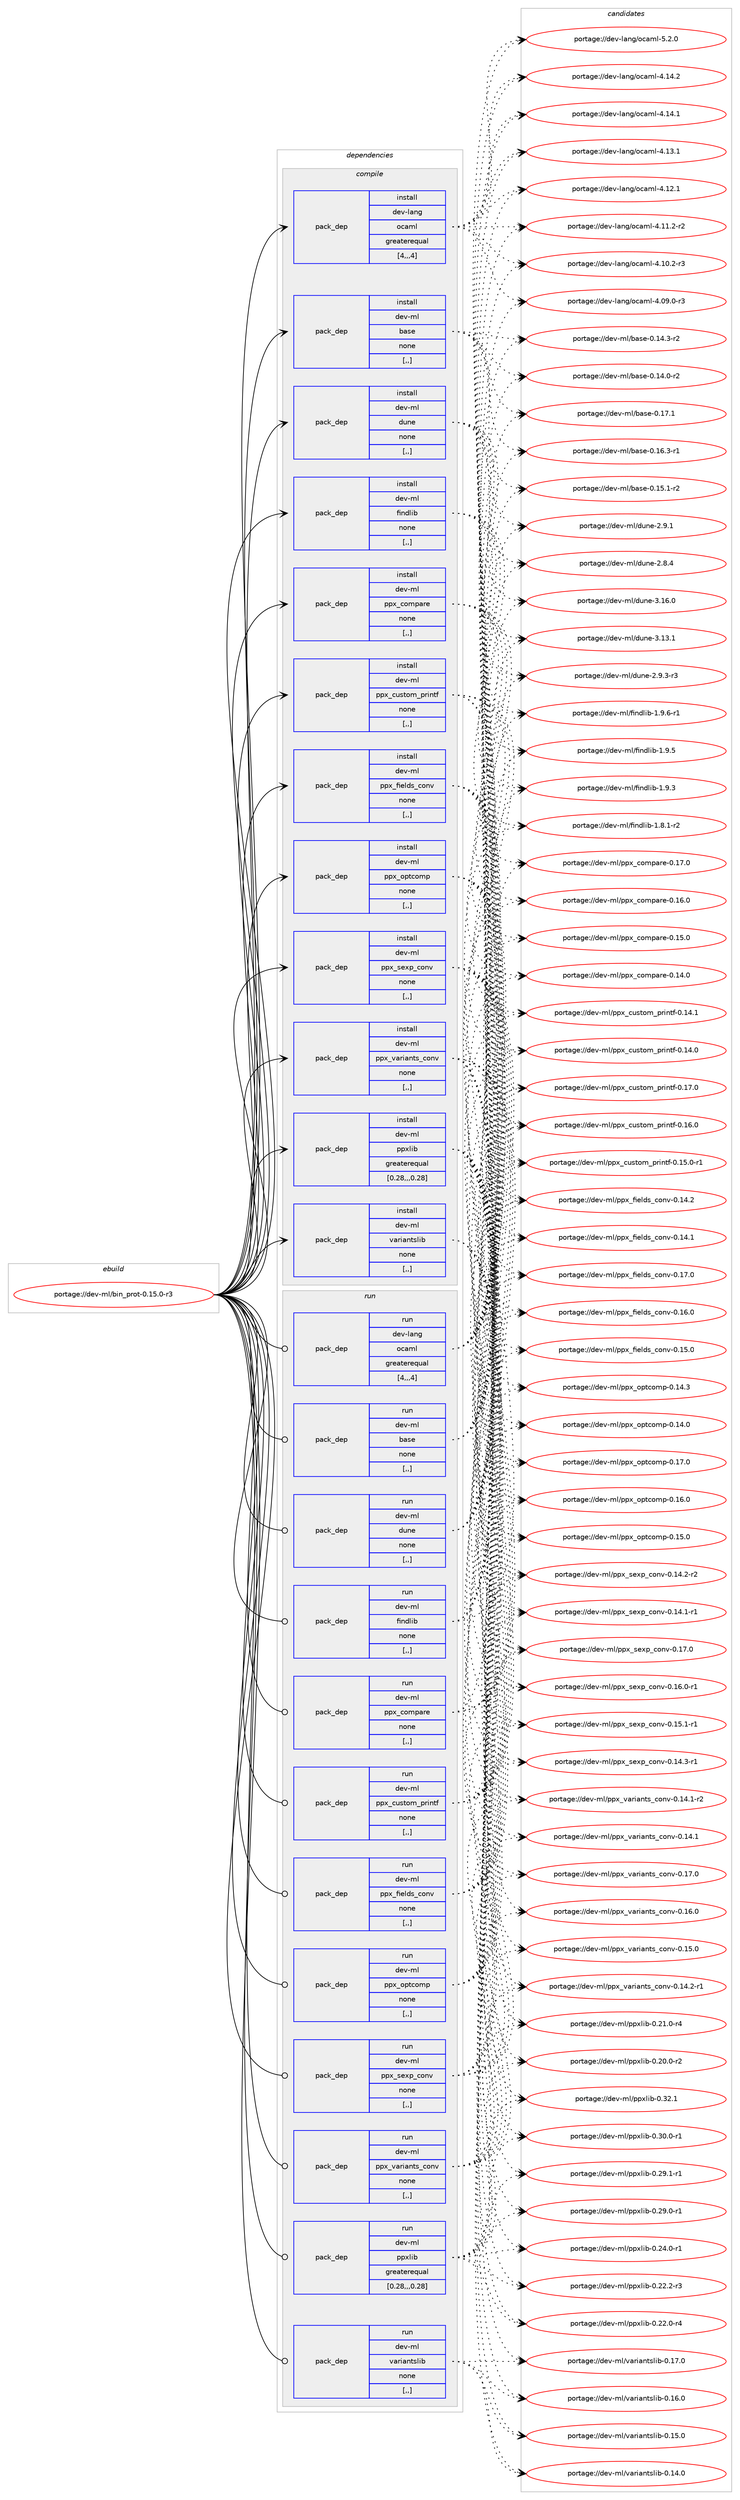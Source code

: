 digraph prolog {

# *************
# Graph options
# *************

newrank=true;
concentrate=true;
compound=true;
graph [rankdir=LR,fontname=Helvetica,fontsize=10,ranksep=1.5];#, ranksep=2.5, nodesep=0.2];
edge  [arrowhead=vee];
node  [fontname=Helvetica,fontsize=10];

# **********
# The ebuild
# **********

subgraph cluster_leftcol {
color=gray;
label=<<i>ebuild</i>>;
id [label="portage://dev-ml/bin_prot-0.15.0-r3", color=red, width=4, href="../dev-ml/bin_prot-0.15.0-r3.svg"];
}

# ****************
# The dependencies
# ****************

subgraph cluster_midcol {
color=gray;
label=<<i>dependencies</i>>;
subgraph cluster_compile {
fillcolor="#eeeeee";
style=filled;
label=<<i>compile</i>>;
subgraph pack447846 {
dependency612089 [label=<<TABLE BORDER="0" CELLBORDER="1" CELLSPACING="0" CELLPADDING="4" WIDTH="220"><TR><TD ROWSPAN="6" CELLPADDING="30">pack_dep</TD></TR><TR><TD WIDTH="110">install</TD></TR><TR><TD>dev-lang</TD></TR><TR><TD>ocaml</TD></TR><TR><TD>greaterequal</TD></TR><TR><TD>[4,,,4]</TD></TR></TABLE>>, shape=none, color=blue];
}
id:e -> dependency612089:w [weight=20,style="solid",arrowhead="vee"];
subgraph pack447847 {
dependency612090 [label=<<TABLE BORDER="0" CELLBORDER="1" CELLSPACING="0" CELLPADDING="4" WIDTH="220"><TR><TD ROWSPAN="6" CELLPADDING="30">pack_dep</TD></TR><TR><TD WIDTH="110">install</TD></TR><TR><TD>dev-ml</TD></TR><TR><TD>base</TD></TR><TR><TD>none</TD></TR><TR><TD>[,,]</TD></TR></TABLE>>, shape=none, color=blue];
}
id:e -> dependency612090:w [weight=20,style="solid",arrowhead="vee"];
subgraph pack447848 {
dependency612091 [label=<<TABLE BORDER="0" CELLBORDER="1" CELLSPACING="0" CELLPADDING="4" WIDTH="220"><TR><TD ROWSPAN="6" CELLPADDING="30">pack_dep</TD></TR><TR><TD WIDTH="110">install</TD></TR><TR><TD>dev-ml</TD></TR><TR><TD>dune</TD></TR><TR><TD>none</TD></TR><TR><TD>[,,]</TD></TR></TABLE>>, shape=none, color=blue];
}
id:e -> dependency612091:w [weight=20,style="solid",arrowhead="vee"];
subgraph pack447849 {
dependency612092 [label=<<TABLE BORDER="0" CELLBORDER="1" CELLSPACING="0" CELLPADDING="4" WIDTH="220"><TR><TD ROWSPAN="6" CELLPADDING="30">pack_dep</TD></TR><TR><TD WIDTH="110">install</TD></TR><TR><TD>dev-ml</TD></TR><TR><TD>findlib</TD></TR><TR><TD>none</TD></TR><TR><TD>[,,]</TD></TR></TABLE>>, shape=none, color=blue];
}
id:e -> dependency612092:w [weight=20,style="solid",arrowhead="vee"];
subgraph pack447850 {
dependency612093 [label=<<TABLE BORDER="0" CELLBORDER="1" CELLSPACING="0" CELLPADDING="4" WIDTH="220"><TR><TD ROWSPAN="6" CELLPADDING="30">pack_dep</TD></TR><TR><TD WIDTH="110">install</TD></TR><TR><TD>dev-ml</TD></TR><TR><TD>ppx_compare</TD></TR><TR><TD>none</TD></TR><TR><TD>[,,]</TD></TR></TABLE>>, shape=none, color=blue];
}
id:e -> dependency612093:w [weight=20,style="solid",arrowhead="vee"];
subgraph pack447851 {
dependency612094 [label=<<TABLE BORDER="0" CELLBORDER="1" CELLSPACING="0" CELLPADDING="4" WIDTH="220"><TR><TD ROWSPAN="6" CELLPADDING="30">pack_dep</TD></TR><TR><TD WIDTH="110">install</TD></TR><TR><TD>dev-ml</TD></TR><TR><TD>ppx_custom_printf</TD></TR><TR><TD>none</TD></TR><TR><TD>[,,]</TD></TR></TABLE>>, shape=none, color=blue];
}
id:e -> dependency612094:w [weight=20,style="solid",arrowhead="vee"];
subgraph pack447852 {
dependency612095 [label=<<TABLE BORDER="0" CELLBORDER="1" CELLSPACING="0" CELLPADDING="4" WIDTH="220"><TR><TD ROWSPAN="6" CELLPADDING="30">pack_dep</TD></TR><TR><TD WIDTH="110">install</TD></TR><TR><TD>dev-ml</TD></TR><TR><TD>ppx_fields_conv</TD></TR><TR><TD>none</TD></TR><TR><TD>[,,]</TD></TR></TABLE>>, shape=none, color=blue];
}
id:e -> dependency612095:w [weight=20,style="solid",arrowhead="vee"];
subgraph pack447853 {
dependency612096 [label=<<TABLE BORDER="0" CELLBORDER="1" CELLSPACING="0" CELLPADDING="4" WIDTH="220"><TR><TD ROWSPAN="6" CELLPADDING="30">pack_dep</TD></TR><TR><TD WIDTH="110">install</TD></TR><TR><TD>dev-ml</TD></TR><TR><TD>ppx_optcomp</TD></TR><TR><TD>none</TD></TR><TR><TD>[,,]</TD></TR></TABLE>>, shape=none, color=blue];
}
id:e -> dependency612096:w [weight=20,style="solid",arrowhead="vee"];
subgraph pack447854 {
dependency612097 [label=<<TABLE BORDER="0" CELLBORDER="1" CELLSPACING="0" CELLPADDING="4" WIDTH="220"><TR><TD ROWSPAN="6" CELLPADDING="30">pack_dep</TD></TR><TR><TD WIDTH="110">install</TD></TR><TR><TD>dev-ml</TD></TR><TR><TD>ppx_sexp_conv</TD></TR><TR><TD>none</TD></TR><TR><TD>[,,]</TD></TR></TABLE>>, shape=none, color=blue];
}
id:e -> dependency612097:w [weight=20,style="solid",arrowhead="vee"];
subgraph pack447855 {
dependency612098 [label=<<TABLE BORDER="0" CELLBORDER="1" CELLSPACING="0" CELLPADDING="4" WIDTH="220"><TR><TD ROWSPAN="6" CELLPADDING="30">pack_dep</TD></TR><TR><TD WIDTH="110">install</TD></TR><TR><TD>dev-ml</TD></TR><TR><TD>ppx_variants_conv</TD></TR><TR><TD>none</TD></TR><TR><TD>[,,]</TD></TR></TABLE>>, shape=none, color=blue];
}
id:e -> dependency612098:w [weight=20,style="solid",arrowhead="vee"];
subgraph pack447856 {
dependency612099 [label=<<TABLE BORDER="0" CELLBORDER="1" CELLSPACING="0" CELLPADDING="4" WIDTH="220"><TR><TD ROWSPAN="6" CELLPADDING="30">pack_dep</TD></TR><TR><TD WIDTH="110">install</TD></TR><TR><TD>dev-ml</TD></TR><TR><TD>ppxlib</TD></TR><TR><TD>greaterequal</TD></TR><TR><TD>[0.28,,,0.28]</TD></TR></TABLE>>, shape=none, color=blue];
}
id:e -> dependency612099:w [weight=20,style="solid",arrowhead="vee"];
subgraph pack447857 {
dependency612100 [label=<<TABLE BORDER="0" CELLBORDER="1" CELLSPACING="0" CELLPADDING="4" WIDTH="220"><TR><TD ROWSPAN="6" CELLPADDING="30">pack_dep</TD></TR><TR><TD WIDTH="110">install</TD></TR><TR><TD>dev-ml</TD></TR><TR><TD>variantslib</TD></TR><TR><TD>none</TD></TR><TR><TD>[,,]</TD></TR></TABLE>>, shape=none, color=blue];
}
id:e -> dependency612100:w [weight=20,style="solid",arrowhead="vee"];
}
subgraph cluster_compileandrun {
fillcolor="#eeeeee";
style=filled;
label=<<i>compile and run</i>>;
}
subgraph cluster_run {
fillcolor="#eeeeee";
style=filled;
label=<<i>run</i>>;
subgraph pack447858 {
dependency612101 [label=<<TABLE BORDER="0" CELLBORDER="1" CELLSPACING="0" CELLPADDING="4" WIDTH="220"><TR><TD ROWSPAN="6" CELLPADDING="30">pack_dep</TD></TR><TR><TD WIDTH="110">run</TD></TR><TR><TD>dev-lang</TD></TR><TR><TD>ocaml</TD></TR><TR><TD>greaterequal</TD></TR><TR><TD>[4,,,4]</TD></TR></TABLE>>, shape=none, color=blue];
}
id:e -> dependency612101:w [weight=20,style="solid",arrowhead="odot"];
subgraph pack447859 {
dependency612102 [label=<<TABLE BORDER="0" CELLBORDER="1" CELLSPACING="0" CELLPADDING="4" WIDTH="220"><TR><TD ROWSPAN="6" CELLPADDING="30">pack_dep</TD></TR><TR><TD WIDTH="110">run</TD></TR><TR><TD>dev-ml</TD></TR><TR><TD>base</TD></TR><TR><TD>none</TD></TR><TR><TD>[,,]</TD></TR></TABLE>>, shape=none, color=blue];
}
id:e -> dependency612102:w [weight=20,style="solid",arrowhead="odot"];
subgraph pack447860 {
dependency612103 [label=<<TABLE BORDER="0" CELLBORDER="1" CELLSPACING="0" CELLPADDING="4" WIDTH="220"><TR><TD ROWSPAN="6" CELLPADDING="30">pack_dep</TD></TR><TR><TD WIDTH="110">run</TD></TR><TR><TD>dev-ml</TD></TR><TR><TD>dune</TD></TR><TR><TD>none</TD></TR><TR><TD>[,,]</TD></TR></TABLE>>, shape=none, color=blue];
}
id:e -> dependency612103:w [weight=20,style="solid",arrowhead="odot"];
subgraph pack447861 {
dependency612104 [label=<<TABLE BORDER="0" CELLBORDER="1" CELLSPACING="0" CELLPADDING="4" WIDTH="220"><TR><TD ROWSPAN="6" CELLPADDING="30">pack_dep</TD></TR><TR><TD WIDTH="110">run</TD></TR><TR><TD>dev-ml</TD></TR><TR><TD>findlib</TD></TR><TR><TD>none</TD></TR><TR><TD>[,,]</TD></TR></TABLE>>, shape=none, color=blue];
}
id:e -> dependency612104:w [weight=20,style="solid",arrowhead="odot"];
subgraph pack447862 {
dependency612105 [label=<<TABLE BORDER="0" CELLBORDER="1" CELLSPACING="0" CELLPADDING="4" WIDTH="220"><TR><TD ROWSPAN="6" CELLPADDING="30">pack_dep</TD></TR><TR><TD WIDTH="110">run</TD></TR><TR><TD>dev-ml</TD></TR><TR><TD>ppx_compare</TD></TR><TR><TD>none</TD></TR><TR><TD>[,,]</TD></TR></TABLE>>, shape=none, color=blue];
}
id:e -> dependency612105:w [weight=20,style="solid",arrowhead="odot"];
subgraph pack447863 {
dependency612106 [label=<<TABLE BORDER="0" CELLBORDER="1" CELLSPACING="0" CELLPADDING="4" WIDTH="220"><TR><TD ROWSPAN="6" CELLPADDING="30">pack_dep</TD></TR><TR><TD WIDTH="110">run</TD></TR><TR><TD>dev-ml</TD></TR><TR><TD>ppx_custom_printf</TD></TR><TR><TD>none</TD></TR><TR><TD>[,,]</TD></TR></TABLE>>, shape=none, color=blue];
}
id:e -> dependency612106:w [weight=20,style="solid",arrowhead="odot"];
subgraph pack447864 {
dependency612107 [label=<<TABLE BORDER="0" CELLBORDER="1" CELLSPACING="0" CELLPADDING="4" WIDTH="220"><TR><TD ROWSPAN="6" CELLPADDING="30">pack_dep</TD></TR><TR><TD WIDTH="110">run</TD></TR><TR><TD>dev-ml</TD></TR><TR><TD>ppx_fields_conv</TD></TR><TR><TD>none</TD></TR><TR><TD>[,,]</TD></TR></TABLE>>, shape=none, color=blue];
}
id:e -> dependency612107:w [weight=20,style="solid",arrowhead="odot"];
subgraph pack447865 {
dependency612108 [label=<<TABLE BORDER="0" CELLBORDER="1" CELLSPACING="0" CELLPADDING="4" WIDTH="220"><TR><TD ROWSPAN="6" CELLPADDING="30">pack_dep</TD></TR><TR><TD WIDTH="110">run</TD></TR><TR><TD>dev-ml</TD></TR><TR><TD>ppx_optcomp</TD></TR><TR><TD>none</TD></TR><TR><TD>[,,]</TD></TR></TABLE>>, shape=none, color=blue];
}
id:e -> dependency612108:w [weight=20,style="solid",arrowhead="odot"];
subgraph pack447866 {
dependency612109 [label=<<TABLE BORDER="0" CELLBORDER="1" CELLSPACING="0" CELLPADDING="4" WIDTH="220"><TR><TD ROWSPAN="6" CELLPADDING="30">pack_dep</TD></TR><TR><TD WIDTH="110">run</TD></TR><TR><TD>dev-ml</TD></TR><TR><TD>ppx_sexp_conv</TD></TR><TR><TD>none</TD></TR><TR><TD>[,,]</TD></TR></TABLE>>, shape=none, color=blue];
}
id:e -> dependency612109:w [weight=20,style="solid",arrowhead="odot"];
subgraph pack447867 {
dependency612110 [label=<<TABLE BORDER="0" CELLBORDER="1" CELLSPACING="0" CELLPADDING="4" WIDTH="220"><TR><TD ROWSPAN="6" CELLPADDING="30">pack_dep</TD></TR><TR><TD WIDTH="110">run</TD></TR><TR><TD>dev-ml</TD></TR><TR><TD>ppx_variants_conv</TD></TR><TR><TD>none</TD></TR><TR><TD>[,,]</TD></TR></TABLE>>, shape=none, color=blue];
}
id:e -> dependency612110:w [weight=20,style="solid",arrowhead="odot"];
subgraph pack447868 {
dependency612111 [label=<<TABLE BORDER="0" CELLBORDER="1" CELLSPACING="0" CELLPADDING="4" WIDTH="220"><TR><TD ROWSPAN="6" CELLPADDING="30">pack_dep</TD></TR><TR><TD WIDTH="110">run</TD></TR><TR><TD>dev-ml</TD></TR><TR><TD>ppxlib</TD></TR><TR><TD>greaterequal</TD></TR><TR><TD>[0.28,,,0.28]</TD></TR></TABLE>>, shape=none, color=blue];
}
id:e -> dependency612111:w [weight=20,style="solid",arrowhead="odot"];
subgraph pack447869 {
dependency612112 [label=<<TABLE BORDER="0" CELLBORDER="1" CELLSPACING="0" CELLPADDING="4" WIDTH="220"><TR><TD ROWSPAN="6" CELLPADDING="30">pack_dep</TD></TR><TR><TD WIDTH="110">run</TD></TR><TR><TD>dev-ml</TD></TR><TR><TD>variantslib</TD></TR><TR><TD>none</TD></TR><TR><TD>[,,]</TD></TR></TABLE>>, shape=none, color=blue];
}
id:e -> dependency612112:w [weight=20,style="solid",arrowhead="odot"];
}
}

# **************
# The candidates
# **************

subgraph cluster_choices {
rank=same;
color=gray;
label=<<i>candidates</i>>;

subgraph choice447846 {
color=black;
nodesep=1;
choice1001011184510897110103471119997109108455346504648 [label="portage://dev-lang/ocaml-5.2.0", color=red, width=4,href="../dev-lang/ocaml-5.2.0.svg"];
choice100101118451089711010347111999710910845524649524650 [label="portage://dev-lang/ocaml-4.14.2", color=red, width=4,href="../dev-lang/ocaml-4.14.2.svg"];
choice100101118451089711010347111999710910845524649524649 [label="portage://dev-lang/ocaml-4.14.1", color=red, width=4,href="../dev-lang/ocaml-4.14.1.svg"];
choice100101118451089711010347111999710910845524649514649 [label="portage://dev-lang/ocaml-4.13.1", color=red, width=4,href="../dev-lang/ocaml-4.13.1.svg"];
choice100101118451089711010347111999710910845524649504649 [label="portage://dev-lang/ocaml-4.12.1", color=red, width=4,href="../dev-lang/ocaml-4.12.1.svg"];
choice1001011184510897110103471119997109108455246494946504511450 [label="portage://dev-lang/ocaml-4.11.2-r2", color=red, width=4,href="../dev-lang/ocaml-4.11.2-r2.svg"];
choice1001011184510897110103471119997109108455246494846504511451 [label="portage://dev-lang/ocaml-4.10.2-r3", color=red, width=4,href="../dev-lang/ocaml-4.10.2-r3.svg"];
choice1001011184510897110103471119997109108455246485746484511451 [label="portage://dev-lang/ocaml-4.09.0-r3", color=red, width=4,href="../dev-lang/ocaml-4.09.0-r3.svg"];
dependency612089:e -> choice1001011184510897110103471119997109108455346504648:w [style=dotted,weight="100"];
dependency612089:e -> choice100101118451089711010347111999710910845524649524650:w [style=dotted,weight="100"];
dependency612089:e -> choice100101118451089711010347111999710910845524649524649:w [style=dotted,weight="100"];
dependency612089:e -> choice100101118451089711010347111999710910845524649514649:w [style=dotted,weight="100"];
dependency612089:e -> choice100101118451089711010347111999710910845524649504649:w [style=dotted,weight="100"];
dependency612089:e -> choice1001011184510897110103471119997109108455246494946504511450:w [style=dotted,weight="100"];
dependency612089:e -> choice1001011184510897110103471119997109108455246494846504511451:w [style=dotted,weight="100"];
dependency612089:e -> choice1001011184510897110103471119997109108455246485746484511451:w [style=dotted,weight="100"];
}
subgraph choice447847 {
color=black;
nodesep=1;
choice1001011184510910847989711510145484649554649 [label="portage://dev-ml/base-0.17.1", color=red, width=4,href="../dev-ml/base-0.17.1.svg"];
choice10010111845109108479897115101454846495446514511449 [label="portage://dev-ml/base-0.16.3-r1", color=red, width=4,href="../dev-ml/base-0.16.3-r1.svg"];
choice10010111845109108479897115101454846495346494511450 [label="portage://dev-ml/base-0.15.1-r2", color=red, width=4,href="../dev-ml/base-0.15.1-r2.svg"];
choice10010111845109108479897115101454846495246514511450 [label="portage://dev-ml/base-0.14.3-r2", color=red, width=4,href="../dev-ml/base-0.14.3-r2.svg"];
choice10010111845109108479897115101454846495246484511450 [label="portage://dev-ml/base-0.14.0-r2", color=red, width=4,href="../dev-ml/base-0.14.0-r2.svg"];
dependency612090:e -> choice1001011184510910847989711510145484649554649:w [style=dotted,weight="100"];
dependency612090:e -> choice10010111845109108479897115101454846495446514511449:w [style=dotted,weight="100"];
dependency612090:e -> choice10010111845109108479897115101454846495346494511450:w [style=dotted,weight="100"];
dependency612090:e -> choice10010111845109108479897115101454846495246514511450:w [style=dotted,weight="100"];
dependency612090:e -> choice10010111845109108479897115101454846495246484511450:w [style=dotted,weight="100"];
}
subgraph choice447848 {
color=black;
nodesep=1;
choice100101118451091084710011711010145514649544648 [label="portage://dev-ml/dune-3.16.0", color=red, width=4,href="../dev-ml/dune-3.16.0.svg"];
choice100101118451091084710011711010145514649514649 [label="portage://dev-ml/dune-3.13.1", color=red, width=4,href="../dev-ml/dune-3.13.1.svg"];
choice10010111845109108471001171101014550465746514511451 [label="portage://dev-ml/dune-2.9.3-r3", color=red, width=4,href="../dev-ml/dune-2.9.3-r3.svg"];
choice1001011184510910847100117110101455046574649 [label="portage://dev-ml/dune-2.9.1", color=red, width=4,href="../dev-ml/dune-2.9.1.svg"];
choice1001011184510910847100117110101455046564652 [label="portage://dev-ml/dune-2.8.4", color=red, width=4,href="../dev-ml/dune-2.8.4.svg"];
dependency612091:e -> choice100101118451091084710011711010145514649544648:w [style=dotted,weight="100"];
dependency612091:e -> choice100101118451091084710011711010145514649514649:w [style=dotted,weight="100"];
dependency612091:e -> choice10010111845109108471001171101014550465746514511451:w [style=dotted,weight="100"];
dependency612091:e -> choice1001011184510910847100117110101455046574649:w [style=dotted,weight="100"];
dependency612091:e -> choice1001011184510910847100117110101455046564652:w [style=dotted,weight="100"];
}
subgraph choice447849 {
color=black;
nodesep=1;
choice1001011184510910847102105110100108105984549465746544511449 [label="portage://dev-ml/findlib-1.9.6-r1", color=red, width=4,href="../dev-ml/findlib-1.9.6-r1.svg"];
choice100101118451091084710210511010010810598454946574653 [label="portage://dev-ml/findlib-1.9.5", color=red, width=4,href="../dev-ml/findlib-1.9.5.svg"];
choice100101118451091084710210511010010810598454946574651 [label="portage://dev-ml/findlib-1.9.3", color=red, width=4,href="../dev-ml/findlib-1.9.3.svg"];
choice1001011184510910847102105110100108105984549465646494511450 [label="portage://dev-ml/findlib-1.8.1-r2", color=red, width=4,href="../dev-ml/findlib-1.8.1-r2.svg"];
dependency612092:e -> choice1001011184510910847102105110100108105984549465746544511449:w [style=dotted,weight="100"];
dependency612092:e -> choice100101118451091084710210511010010810598454946574653:w [style=dotted,weight="100"];
dependency612092:e -> choice100101118451091084710210511010010810598454946574651:w [style=dotted,weight="100"];
dependency612092:e -> choice1001011184510910847102105110100108105984549465646494511450:w [style=dotted,weight="100"];
}
subgraph choice447850 {
color=black;
nodesep=1;
choice100101118451091084711211212095991111091129711410145484649554648 [label="portage://dev-ml/ppx_compare-0.17.0", color=red, width=4,href="../dev-ml/ppx_compare-0.17.0.svg"];
choice100101118451091084711211212095991111091129711410145484649544648 [label="portage://dev-ml/ppx_compare-0.16.0", color=red, width=4,href="../dev-ml/ppx_compare-0.16.0.svg"];
choice100101118451091084711211212095991111091129711410145484649534648 [label="portage://dev-ml/ppx_compare-0.15.0", color=red, width=4,href="../dev-ml/ppx_compare-0.15.0.svg"];
choice100101118451091084711211212095991111091129711410145484649524648 [label="portage://dev-ml/ppx_compare-0.14.0", color=red, width=4,href="../dev-ml/ppx_compare-0.14.0.svg"];
dependency612093:e -> choice100101118451091084711211212095991111091129711410145484649554648:w [style=dotted,weight="100"];
dependency612093:e -> choice100101118451091084711211212095991111091129711410145484649544648:w [style=dotted,weight="100"];
dependency612093:e -> choice100101118451091084711211212095991111091129711410145484649534648:w [style=dotted,weight="100"];
dependency612093:e -> choice100101118451091084711211212095991111091129711410145484649524648:w [style=dotted,weight="100"];
}
subgraph choice447851 {
color=black;
nodesep=1;
choice100101118451091084711211212095991171151161111099511211410511011610245484649554648 [label="portage://dev-ml/ppx_custom_printf-0.17.0", color=red, width=4,href="../dev-ml/ppx_custom_printf-0.17.0.svg"];
choice100101118451091084711211212095991171151161111099511211410511011610245484649544648 [label="portage://dev-ml/ppx_custom_printf-0.16.0", color=red, width=4,href="../dev-ml/ppx_custom_printf-0.16.0.svg"];
choice1001011184510910847112112120959911711511611110995112114105110116102454846495346484511449 [label="portage://dev-ml/ppx_custom_printf-0.15.0-r1", color=red, width=4,href="../dev-ml/ppx_custom_printf-0.15.0-r1.svg"];
choice100101118451091084711211212095991171151161111099511211410511011610245484649524649 [label="portage://dev-ml/ppx_custom_printf-0.14.1", color=red, width=4,href="../dev-ml/ppx_custom_printf-0.14.1.svg"];
choice100101118451091084711211212095991171151161111099511211410511011610245484649524648 [label="portage://dev-ml/ppx_custom_printf-0.14.0", color=red, width=4,href="../dev-ml/ppx_custom_printf-0.14.0.svg"];
dependency612094:e -> choice100101118451091084711211212095991171151161111099511211410511011610245484649554648:w [style=dotted,weight="100"];
dependency612094:e -> choice100101118451091084711211212095991171151161111099511211410511011610245484649544648:w [style=dotted,weight="100"];
dependency612094:e -> choice1001011184510910847112112120959911711511611110995112114105110116102454846495346484511449:w [style=dotted,weight="100"];
dependency612094:e -> choice100101118451091084711211212095991171151161111099511211410511011610245484649524649:w [style=dotted,weight="100"];
dependency612094:e -> choice100101118451091084711211212095991171151161111099511211410511011610245484649524648:w [style=dotted,weight="100"];
}
subgraph choice447852 {
color=black;
nodesep=1;
choice100101118451091084711211212095102105101108100115959911111011845484649554648 [label="portage://dev-ml/ppx_fields_conv-0.17.0", color=red, width=4,href="../dev-ml/ppx_fields_conv-0.17.0.svg"];
choice100101118451091084711211212095102105101108100115959911111011845484649544648 [label="portage://dev-ml/ppx_fields_conv-0.16.0", color=red, width=4,href="../dev-ml/ppx_fields_conv-0.16.0.svg"];
choice100101118451091084711211212095102105101108100115959911111011845484649534648 [label="portage://dev-ml/ppx_fields_conv-0.15.0", color=red, width=4,href="../dev-ml/ppx_fields_conv-0.15.0.svg"];
choice100101118451091084711211212095102105101108100115959911111011845484649524650 [label="portage://dev-ml/ppx_fields_conv-0.14.2", color=red, width=4,href="../dev-ml/ppx_fields_conv-0.14.2.svg"];
choice100101118451091084711211212095102105101108100115959911111011845484649524649 [label="portage://dev-ml/ppx_fields_conv-0.14.1", color=red, width=4,href="../dev-ml/ppx_fields_conv-0.14.1.svg"];
dependency612095:e -> choice100101118451091084711211212095102105101108100115959911111011845484649554648:w [style=dotted,weight="100"];
dependency612095:e -> choice100101118451091084711211212095102105101108100115959911111011845484649544648:w [style=dotted,weight="100"];
dependency612095:e -> choice100101118451091084711211212095102105101108100115959911111011845484649534648:w [style=dotted,weight="100"];
dependency612095:e -> choice100101118451091084711211212095102105101108100115959911111011845484649524650:w [style=dotted,weight="100"];
dependency612095:e -> choice100101118451091084711211212095102105101108100115959911111011845484649524649:w [style=dotted,weight="100"];
}
subgraph choice447853 {
color=black;
nodesep=1;
choice1001011184510910847112112120951111121169911110911245484649554648 [label="portage://dev-ml/ppx_optcomp-0.17.0", color=red, width=4,href="../dev-ml/ppx_optcomp-0.17.0.svg"];
choice1001011184510910847112112120951111121169911110911245484649544648 [label="portage://dev-ml/ppx_optcomp-0.16.0", color=red, width=4,href="../dev-ml/ppx_optcomp-0.16.0.svg"];
choice1001011184510910847112112120951111121169911110911245484649534648 [label="portage://dev-ml/ppx_optcomp-0.15.0", color=red, width=4,href="../dev-ml/ppx_optcomp-0.15.0.svg"];
choice1001011184510910847112112120951111121169911110911245484649524651 [label="portage://dev-ml/ppx_optcomp-0.14.3", color=red, width=4,href="../dev-ml/ppx_optcomp-0.14.3.svg"];
choice1001011184510910847112112120951111121169911110911245484649524648 [label="portage://dev-ml/ppx_optcomp-0.14.0", color=red, width=4,href="../dev-ml/ppx_optcomp-0.14.0.svg"];
dependency612096:e -> choice1001011184510910847112112120951111121169911110911245484649554648:w [style=dotted,weight="100"];
dependency612096:e -> choice1001011184510910847112112120951111121169911110911245484649544648:w [style=dotted,weight="100"];
dependency612096:e -> choice1001011184510910847112112120951111121169911110911245484649534648:w [style=dotted,weight="100"];
dependency612096:e -> choice1001011184510910847112112120951111121169911110911245484649524651:w [style=dotted,weight="100"];
dependency612096:e -> choice1001011184510910847112112120951111121169911110911245484649524648:w [style=dotted,weight="100"];
}
subgraph choice447854 {
color=black;
nodesep=1;
choice100101118451091084711211212095115101120112959911111011845484649554648 [label="portage://dev-ml/ppx_sexp_conv-0.17.0", color=red, width=4,href="../dev-ml/ppx_sexp_conv-0.17.0.svg"];
choice1001011184510910847112112120951151011201129599111110118454846495446484511449 [label="portage://dev-ml/ppx_sexp_conv-0.16.0-r1", color=red, width=4,href="../dev-ml/ppx_sexp_conv-0.16.0-r1.svg"];
choice1001011184510910847112112120951151011201129599111110118454846495346494511449 [label="portage://dev-ml/ppx_sexp_conv-0.15.1-r1", color=red, width=4,href="../dev-ml/ppx_sexp_conv-0.15.1-r1.svg"];
choice1001011184510910847112112120951151011201129599111110118454846495246514511449 [label="portage://dev-ml/ppx_sexp_conv-0.14.3-r1", color=red, width=4,href="../dev-ml/ppx_sexp_conv-0.14.3-r1.svg"];
choice1001011184510910847112112120951151011201129599111110118454846495246504511450 [label="portage://dev-ml/ppx_sexp_conv-0.14.2-r2", color=red, width=4,href="../dev-ml/ppx_sexp_conv-0.14.2-r2.svg"];
choice1001011184510910847112112120951151011201129599111110118454846495246494511449 [label="portage://dev-ml/ppx_sexp_conv-0.14.1-r1", color=red, width=4,href="../dev-ml/ppx_sexp_conv-0.14.1-r1.svg"];
dependency612097:e -> choice100101118451091084711211212095115101120112959911111011845484649554648:w [style=dotted,weight="100"];
dependency612097:e -> choice1001011184510910847112112120951151011201129599111110118454846495446484511449:w [style=dotted,weight="100"];
dependency612097:e -> choice1001011184510910847112112120951151011201129599111110118454846495346494511449:w [style=dotted,weight="100"];
dependency612097:e -> choice1001011184510910847112112120951151011201129599111110118454846495246514511449:w [style=dotted,weight="100"];
dependency612097:e -> choice1001011184510910847112112120951151011201129599111110118454846495246504511450:w [style=dotted,weight="100"];
dependency612097:e -> choice1001011184510910847112112120951151011201129599111110118454846495246494511449:w [style=dotted,weight="100"];
}
subgraph choice447855 {
color=black;
nodesep=1;
choice1001011184510910847112112120951189711410597110116115959911111011845484649554648 [label="portage://dev-ml/ppx_variants_conv-0.17.0", color=red, width=4,href="../dev-ml/ppx_variants_conv-0.17.0.svg"];
choice1001011184510910847112112120951189711410597110116115959911111011845484649544648 [label="portage://dev-ml/ppx_variants_conv-0.16.0", color=red, width=4,href="../dev-ml/ppx_variants_conv-0.16.0.svg"];
choice1001011184510910847112112120951189711410597110116115959911111011845484649534648 [label="portage://dev-ml/ppx_variants_conv-0.15.0", color=red, width=4,href="../dev-ml/ppx_variants_conv-0.15.0.svg"];
choice10010111845109108471121121209511897114105971101161159599111110118454846495246504511449 [label="portage://dev-ml/ppx_variants_conv-0.14.2-r1", color=red, width=4,href="../dev-ml/ppx_variants_conv-0.14.2-r1.svg"];
choice10010111845109108471121121209511897114105971101161159599111110118454846495246494511450 [label="portage://dev-ml/ppx_variants_conv-0.14.1-r2", color=red, width=4,href="../dev-ml/ppx_variants_conv-0.14.1-r2.svg"];
choice1001011184510910847112112120951189711410597110116115959911111011845484649524649 [label="portage://dev-ml/ppx_variants_conv-0.14.1", color=red, width=4,href="../dev-ml/ppx_variants_conv-0.14.1.svg"];
dependency612098:e -> choice1001011184510910847112112120951189711410597110116115959911111011845484649554648:w [style=dotted,weight="100"];
dependency612098:e -> choice1001011184510910847112112120951189711410597110116115959911111011845484649544648:w [style=dotted,weight="100"];
dependency612098:e -> choice1001011184510910847112112120951189711410597110116115959911111011845484649534648:w [style=dotted,weight="100"];
dependency612098:e -> choice10010111845109108471121121209511897114105971101161159599111110118454846495246504511449:w [style=dotted,weight="100"];
dependency612098:e -> choice10010111845109108471121121209511897114105971101161159599111110118454846495246494511450:w [style=dotted,weight="100"];
dependency612098:e -> choice1001011184510910847112112120951189711410597110116115959911111011845484649524649:w [style=dotted,weight="100"];
}
subgraph choice447856 {
color=black;
nodesep=1;
choice10010111845109108471121121201081059845484651504649 [label="portage://dev-ml/ppxlib-0.32.1", color=red, width=4,href="../dev-ml/ppxlib-0.32.1.svg"];
choice100101118451091084711211212010810598454846514846484511449 [label="portage://dev-ml/ppxlib-0.30.0-r1", color=red, width=4,href="../dev-ml/ppxlib-0.30.0-r1.svg"];
choice100101118451091084711211212010810598454846505746494511449 [label="portage://dev-ml/ppxlib-0.29.1-r1", color=red, width=4,href="../dev-ml/ppxlib-0.29.1-r1.svg"];
choice100101118451091084711211212010810598454846505746484511449 [label="portage://dev-ml/ppxlib-0.29.0-r1", color=red, width=4,href="../dev-ml/ppxlib-0.29.0-r1.svg"];
choice100101118451091084711211212010810598454846505246484511449 [label="portage://dev-ml/ppxlib-0.24.0-r1", color=red, width=4,href="../dev-ml/ppxlib-0.24.0-r1.svg"];
choice100101118451091084711211212010810598454846505046504511451 [label="portage://dev-ml/ppxlib-0.22.2-r3", color=red, width=4,href="../dev-ml/ppxlib-0.22.2-r3.svg"];
choice100101118451091084711211212010810598454846505046484511452 [label="portage://dev-ml/ppxlib-0.22.0-r4", color=red, width=4,href="../dev-ml/ppxlib-0.22.0-r4.svg"];
choice100101118451091084711211212010810598454846504946484511452 [label="portage://dev-ml/ppxlib-0.21.0-r4", color=red, width=4,href="../dev-ml/ppxlib-0.21.0-r4.svg"];
choice100101118451091084711211212010810598454846504846484511450 [label="portage://dev-ml/ppxlib-0.20.0-r2", color=red, width=4,href="../dev-ml/ppxlib-0.20.0-r2.svg"];
dependency612099:e -> choice10010111845109108471121121201081059845484651504649:w [style=dotted,weight="100"];
dependency612099:e -> choice100101118451091084711211212010810598454846514846484511449:w [style=dotted,weight="100"];
dependency612099:e -> choice100101118451091084711211212010810598454846505746494511449:w [style=dotted,weight="100"];
dependency612099:e -> choice100101118451091084711211212010810598454846505746484511449:w [style=dotted,weight="100"];
dependency612099:e -> choice100101118451091084711211212010810598454846505246484511449:w [style=dotted,weight="100"];
dependency612099:e -> choice100101118451091084711211212010810598454846505046504511451:w [style=dotted,weight="100"];
dependency612099:e -> choice100101118451091084711211212010810598454846505046484511452:w [style=dotted,weight="100"];
dependency612099:e -> choice100101118451091084711211212010810598454846504946484511452:w [style=dotted,weight="100"];
dependency612099:e -> choice100101118451091084711211212010810598454846504846484511450:w [style=dotted,weight="100"];
}
subgraph choice447857 {
color=black;
nodesep=1;
choice100101118451091084711897114105971101161151081059845484649554648 [label="portage://dev-ml/variantslib-0.17.0", color=red, width=4,href="../dev-ml/variantslib-0.17.0.svg"];
choice100101118451091084711897114105971101161151081059845484649544648 [label="portage://dev-ml/variantslib-0.16.0", color=red, width=4,href="../dev-ml/variantslib-0.16.0.svg"];
choice100101118451091084711897114105971101161151081059845484649534648 [label="portage://dev-ml/variantslib-0.15.0", color=red, width=4,href="../dev-ml/variantslib-0.15.0.svg"];
choice100101118451091084711897114105971101161151081059845484649524648 [label="portage://dev-ml/variantslib-0.14.0", color=red, width=4,href="../dev-ml/variantslib-0.14.0.svg"];
dependency612100:e -> choice100101118451091084711897114105971101161151081059845484649554648:w [style=dotted,weight="100"];
dependency612100:e -> choice100101118451091084711897114105971101161151081059845484649544648:w [style=dotted,weight="100"];
dependency612100:e -> choice100101118451091084711897114105971101161151081059845484649534648:w [style=dotted,weight="100"];
dependency612100:e -> choice100101118451091084711897114105971101161151081059845484649524648:w [style=dotted,weight="100"];
}
subgraph choice447858 {
color=black;
nodesep=1;
choice1001011184510897110103471119997109108455346504648 [label="portage://dev-lang/ocaml-5.2.0", color=red, width=4,href="../dev-lang/ocaml-5.2.0.svg"];
choice100101118451089711010347111999710910845524649524650 [label="portage://dev-lang/ocaml-4.14.2", color=red, width=4,href="../dev-lang/ocaml-4.14.2.svg"];
choice100101118451089711010347111999710910845524649524649 [label="portage://dev-lang/ocaml-4.14.1", color=red, width=4,href="../dev-lang/ocaml-4.14.1.svg"];
choice100101118451089711010347111999710910845524649514649 [label="portage://dev-lang/ocaml-4.13.1", color=red, width=4,href="../dev-lang/ocaml-4.13.1.svg"];
choice100101118451089711010347111999710910845524649504649 [label="portage://dev-lang/ocaml-4.12.1", color=red, width=4,href="../dev-lang/ocaml-4.12.1.svg"];
choice1001011184510897110103471119997109108455246494946504511450 [label="portage://dev-lang/ocaml-4.11.2-r2", color=red, width=4,href="../dev-lang/ocaml-4.11.2-r2.svg"];
choice1001011184510897110103471119997109108455246494846504511451 [label="portage://dev-lang/ocaml-4.10.2-r3", color=red, width=4,href="../dev-lang/ocaml-4.10.2-r3.svg"];
choice1001011184510897110103471119997109108455246485746484511451 [label="portage://dev-lang/ocaml-4.09.0-r3", color=red, width=4,href="../dev-lang/ocaml-4.09.0-r3.svg"];
dependency612101:e -> choice1001011184510897110103471119997109108455346504648:w [style=dotted,weight="100"];
dependency612101:e -> choice100101118451089711010347111999710910845524649524650:w [style=dotted,weight="100"];
dependency612101:e -> choice100101118451089711010347111999710910845524649524649:w [style=dotted,weight="100"];
dependency612101:e -> choice100101118451089711010347111999710910845524649514649:w [style=dotted,weight="100"];
dependency612101:e -> choice100101118451089711010347111999710910845524649504649:w [style=dotted,weight="100"];
dependency612101:e -> choice1001011184510897110103471119997109108455246494946504511450:w [style=dotted,weight="100"];
dependency612101:e -> choice1001011184510897110103471119997109108455246494846504511451:w [style=dotted,weight="100"];
dependency612101:e -> choice1001011184510897110103471119997109108455246485746484511451:w [style=dotted,weight="100"];
}
subgraph choice447859 {
color=black;
nodesep=1;
choice1001011184510910847989711510145484649554649 [label="portage://dev-ml/base-0.17.1", color=red, width=4,href="../dev-ml/base-0.17.1.svg"];
choice10010111845109108479897115101454846495446514511449 [label="portage://dev-ml/base-0.16.3-r1", color=red, width=4,href="../dev-ml/base-0.16.3-r1.svg"];
choice10010111845109108479897115101454846495346494511450 [label="portage://dev-ml/base-0.15.1-r2", color=red, width=4,href="../dev-ml/base-0.15.1-r2.svg"];
choice10010111845109108479897115101454846495246514511450 [label="portage://dev-ml/base-0.14.3-r2", color=red, width=4,href="../dev-ml/base-0.14.3-r2.svg"];
choice10010111845109108479897115101454846495246484511450 [label="portage://dev-ml/base-0.14.0-r2", color=red, width=4,href="../dev-ml/base-0.14.0-r2.svg"];
dependency612102:e -> choice1001011184510910847989711510145484649554649:w [style=dotted,weight="100"];
dependency612102:e -> choice10010111845109108479897115101454846495446514511449:w [style=dotted,weight="100"];
dependency612102:e -> choice10010111845109108479897115101454846495346494511450:w [style=dotted,weight="100"];
dependency612102:e -> choice10010111845109108479897115101454846495246514511450:w [style=dotted,weight="100"];
dependency612102:e -> choice10010111845109108479897115101454846495246484511450:w [style=dotted,weight="100"];
}
subgraph choice447860 {
color=black;
nodesep=1;
choice100101118451091084710011711010145514649544648 [label="portage://dev-ml/dune-3.16.0", color=red, width=4,href="../dev-ml/dune-3.16.0.svg"];
choice100101118451091084710011711010145514649514649 [label="portage://dev-ml/dune-3.13.1", color=red, width=4,href="../dev-ml/dune-3.13.1.svg"];
choice10010111845109108471001171101014550465746514511451 [label="portage://dev-ml/dune-2.9.3-r3", color=red, width=4,href="../dev-ml/dune-2.9.3-r3.svg"];
choice1001011184510910847100117110101455046574649 [label="portage://dev-ml/dune-2.9.1", color=red, width=4,href="../dev-ml/dune-2.9.1.svg"];
choice1001011184510910847100117110101455046564652 [label="portage://dev-ml/dune-2.8.4", color=red, width=4,href="../dev-ml/dune-2.8.4.svg"];
dependency612103:e -> choice100101118451091084710011711010145514649544648:w [style=dotted,weight="100"];
dependency612103:e -> choice100101118451091084710011711010145514649514649:w [style=dotted,weight="100"];
dependency612103:e -> choice10010111845109108471001171101014550465746514511451:w [style=dotted,weight="100"];
dependency612103:e -> choice1001011184510910847100117110101455046574649:w [style=dotted,weight="100"];
dependency612103:e -> choice1001011184510910847100117110101455046564652:w [style=dotted,weight="100"];
}
subgraph choice447861 {
color=black;
nodesep=1;
choice1001011184510910847102105110100108105984549465746544511449 [label="portage://dev-ml/findlib-1.9.6-r1", color=red, width=4,href="../dev-ml/findlib-1.9.6-r1.svg"];
choice100101118451091084710210511010010810598454946574653 [label="portage://dev-ml/findlib-1.9.5", color=red, width=4,href="../dev-ml/findlib-1.9.5.svg"];
choice100101118451091084710210511010010810598454946574651 [label="portage://dev-ml/findlib-1.9.3", color=red, width=4,href="../dev-ml/findlib-1.9.3.svg"];
choice1001011184510910847102105110100108105984549465646494511450 [label="portage://dev-ml/findlib-1.8.1-r2", color=red, width=4,href="../dev-ml/findlib-1.8.1-r2.svg"];
dependency612104:e -> choice1001011184510910847102105110100108105984549465746544511449:w [style=dotted,weight="100"];
dependency612104:e -> choice100101118451091084710210511010010810598454946574653:w [style=dotted,weight="100"];
dependency612104:e -> choice100101118451091084710210511010010810598454946574651:w [style=dotted,weight="100"];
dependency612104:e -> choice1001011184510910847102105110100108105984549465646494511450:w [style=dotted,weight="100"];
}
subgraph choice447862 {
color=black;
nodesep=1;
choice100101118451091084711211212095991111091129711410145484649554648 [label="portage://dev-ml/ppx_compare-0.17.0", color=red, width=4,href="../dev-ml/ppx_compare-0.17.0.svg"];
choice100101118451091084711211212095991111091129711410145484649544648 [label="portage://dev-ml/ppx_compare-0.16.0", color=red, width=4,href="../dev-ml/ppx_compare-0.16.0.svg"];
choice100101118451091084711211212095991111091129711410145484649534648 [label="portage://dev-ml/ppx_compare-0.15.0", color=red, width=4,href="../dev-ml/ppx_compare-0.15.0.svg"];
choice100101118451091084711211212095991111091129711410145484649524648 [label="portage://dev-ml/ppx_compare-0.14.0", color=red, width=4,href="../dev-ml/ppx_compare-0.14.0.svg"];
dependency612105:e -> choice100101118451091084711211212095991111091129711410145484649554648:w [style=dotted,weight="100"];
dependency612105:e -> choice100101118451091084711211212095991111091129711410145484649544648:w [style=dotted,weight="100"];
dependency612105:e -> choice100101118451091084711211212095991111091129711410145484649534648:w [style=dotted,weight="100"];
dependency612105:e -> choice100101118451091084711211212095991111091129711410145484649524648:w [style=dotted,weight="100"];
}
subgraph choice447863 {
color=black;
nodesep=1;
choice100101118451091084711211212095991171151161111099511211410511011610245484649554648 [label="portage://dev-ml/ppx_custom_printf-0.17.0", color=red, width=4,href="../dev-ml/ppx_custom_printf-0.17.0.svg"];
choice100101118451091084711211212095991171151161111099511211410511011610245484649544648 [label="portage://dev-ml/ppx_custom_printf-0.16.0", color=red, width=4,href="../dev-ml/ppx_custom_printf-0.16.0.svg"];
choice1001011184510910847112112120959911711511611110995112114105110116102454846495346484511449 [label="portage://dev-ml/ppx_custom_printf-0.15.0-r1", color=red, width=4,href="../dev-ml/ppx_custom_printf-0.15.0-r1.svg"];
choice100101118451091084711211212095991171151161111099511211410511011610245484649524649 [label="portage://dev-ml/ppx_custom_printf-0.14.1", color=red, width=4,href="../dev-ml/ppx_custom_printf-0.14.1.svg"];
choice100101118451091084711211212095991171151161111099511211410511011610245484649524648 [label="portage://dev-ml/ppx_custom_printf-0.14.0", color=red, width=4,href="../dev-ml/ppx_custom_printf-0.14.0.svg"];
dependency612106:e -> choice100101118451091084711211212095991171151161111099511211410511011610245484649554648:w [style=dotted,weight="100"];
dependency612106:e -> choice100101118451091084711211212095991171151161111099511211410511011610245484649544648:w [style=dotted,weight="100"];
dependency612106:e -> choice1001011184510910847112112120959911711511611110995112114105110116102454846495346484511449:w [style=dotted,weight="100"];
dependency612106:e -> choice100101118451091084711211212095991171151161111099511211410511011610245484649524649:w [style=dotted,weight="100"];
dependency612106:e -> choice100101118451091084711211212095991171151161111099511211410511011610245484649524648:w [style=dotted,weight="100"];
}
subgraph choice447864 {
color=black;
nodesep=1;
choice100101118451091084711211212095102105101108100115959911111011845484649554648 [label="portage://dev-ml/ppx_fields_conv-0.17.0", color=red, width=4,href="../dev-ml/ppx_fields_conv-0.17.0.svg"];
choice100101118451091084711211212095102105101108100115959911111011845484649544648 [label="portage://dev-ml/ppx_fields_conv-0.16.0", color=red, width=4,href="../dev-ml/ppx_fields_conv-0.16.0.svg"];
choice100101118451091084711211212095102105101108100115959911111011845484649534648 [label="portage://dev-ml/ppx_fields_conv-0.15.0", color=red, width=4,href="../dev-ml/ppx_fields_conv-0.15.0.svg"];
choice100101118451091084711211212095102105101108100115959911111011845484649524650 [label="portage://dev-ml/ppx_fields_conv-0.14.2", color=red, width=4,href="../dev-ml/ppx_fields_conv-0.14.2.svg"];
choice100101118451091084711211212095102105101108100115959911111011845484649524649 [label="portage://dev-ml/ppx_fields_conv-0.14.1", color=red, width=4,href="../dev-ml/ppx_fields_conv-0.14.1.svg"];
dependency612107:e -> choice100101118451091084711211212095102105101108100115959911111011845484649554648:w [style=dotted,weight="100"];
dependency612107:e -> choice100101118451091084711211212095102105101108100115959911111011845484649544648:w [style=dotted,weight="100"];
dependency612107:e -> choice100101118451091084711211212095102105101108100115959911111011845484649534648:w [style=dotted,weight="100"];
dependency612107:e -> choice100101118451091084711211212095102105101108100115959911111011845484649524650:w [style=dotted,weight="100"];
dependency612107:e -> choice100101118451091084711211212095102105101108100115959911111011845484649524649:w [style=dotted,weight="100"];
}
subgraph choice447865 {
color=black;
nodesep=1;
choice1001011184510910847112112120951111121169911110911245484649554648 [label="portage://dev-ml/ppx_optcomp-0.17.0", color=red, width=4,href="../dev-ml/ppx_optcomp-0.17.0.svg"];
choice1001011184510910847112112120951111121169911110911245484649544648 [label="portage://dev-ml/ppx_optcomp-0.16.0", color=red, width=4,href="../dev-ml/ppx_optcomp-0.16.0.svg"];
choice1001011184510910847112112120951111121169911110911245484649534648 [label="portage://dev-ml/ppx_optcomp-0.15.0", color=red, width=4,href="../dev-ml/ppx_optcomp-0.15.0.svg"];
choice1001011184510910847112112120951111121169911110911245484649524651 [label="portage://dev-ml/ppx_optcomp-0.14.3", color=red, width=4,href="../dev-ml/ppx_optcomp-0.14.3.svg"];
choice1001011184510910847112112120951111121169911110911245484649524648 [label="portage://dev-ml/ppx_optcomp-0.14.0", color=red, width=4,href="../dev-ml/ppx_optcomp-0.14.0.svg"];
dependency612108:e -> choice1001011184510910847112112120951111121169911110911245484649554648:w [style=dotted,weight="100"];
dependency612108:e -> choice1001011184510910847112112120951111121169911110911245484649544648:w [style=dotted,weight="100"];
dependency612108:e -> choice1001011184510910847112112120951111121169911110911245484649534648:w [style=dotted,weight="100"];
dependency612108:e -> choice1001011184510910847112112120951111121169911110911245484649524651:w [style=dotted,weight="100"];
dependency612108:e -> choice1001011184510910847112112120951111121169911110911245484649524648:w [style=dotted,weight="100"];
}
subgraph choice447866 {
color=black;
nodesep=1;
choice100101118451091084711211212095115101120112959911111011845484649554648 [label="portage://dev-ml/ppx_sexp_conv-0.17.0", color=red, width=4,href="../dev-ml/ppx_sexp_conv-0.17.0.svg"];
choice1001011184510910847112112120951151011201129599111110118454846495446484511449 [label="portage://dev-ml/ppx_sexp_conv-0.16.0-r1", color=red, width=4,href="../dev-ml/ppx_sexp_conv-0.16.0-r1.svg"];
choice1001011184510910847112112120951151011201129599111110118454846495346494511449 [label="portage://dev-ml/ppx_sexp_conv-0.15.1-r1", color=red, width=4,href="../dev-ml/ppx_sexp_conv-0.15.1-r1.svg"];
choice1001011184510910847112112120951151011201129599111110118454846495246514511449 [label="portage://dev-ml/ppx_sexp_conv-0.14.3-r1", color=red, width=4,href="../dev-ml/ppx_sexp_conv-0.14.3-r1.svg"];
choice1001011184510910847112112120951151011201129599111110118454846495246504511450 [label="portage://dev-ml/ppx_sexp_conv-0.14.2-r2", color=red, width=4,href="../dev-ml/ppx_sexp_conv-0.14.2-r2.svg"];
choice1001011184510910847112112120951151011201129599111110118454846495246494511449 [label="portage://dev-ml/ppx_sexp_conv-0.14.1-r1", color=red, width=4,href="../dev-ml/ppx_sexp_conv-0.14.1-r1.svg"];
dependency612109:e -> choice100101118451091084711211212095115101120112959911111011845484649554648:w [style=dotted,weight="100"];
dependency612109:e -> choice1001011184510910847112112120951151011201129599111110118454846495446484511449:w [style=dotted,weight="100"];
dependency612109:e -> choice1001011184510910847112112120951151011201129599111110118454846495346494511449:w [style=dotted,weight="100"];
dependency612109:e -> choice1001011184510910847112112120951151011201129599111110118454846495246514511449:w [style=dotted,weight="100"];
dependency612109:e -> choice1001011184510910847112112120951151011201129599111110118454846495246504511450:w [style=dotted,weight="100"];
dependency612109:e -> choice1001011184510910847112112120951151011201129599111110118454846495246494511449:w [style=dotted,weight="100"];
}
subgraph choice447867 {
color=black;
nodesep=1;
choice1001011184510910847112112120951189711410597110116115959911111011845484649554648 [label="portage://dev-ml/ppx_variants_conv-0.17.0", color=red, width=4,href="../dev-ml/ppx_variants_conv-0.17.0.svg"];
choice1001011184510910847112112120951189711410597110116115959911111011845484649544648 [label="portage://dev-ml/ppx_variants_conv-0.16.0", color=red, width=4,href="../dev-ml/ppx_variants_conv-0.16.0.svg"];
choice1001011184510910847112112120951189711410597110116115959911111011845484649534648 [label="portage://dev-ml/ppx_variants_conv-0.15.0", color=red, width=4,href="../dev-ml/ppx_variants_conv-0.15.0.svg"];
choice10010111845109108471121121209511897114105971101161159599111110118454846495246504511449 [label="portage://dev-ml/ppx_variants_conv-0.14.2-r1", color=red, width=4,href="../dev-ml/ppx_variants_conv-0.14.2-r1.svg"];
choice10010111845109108471121121209511897114105971101161159599111110118454846495246494511450 [label="portage://dev-ml/ppx_variants_conv-0.14.1-r2", color=red, width=4,href="../dev-ml/ppx_variants_conv-0.14.1-r2.svg"];
choice1001011184510910847112112120951189711410597110116115959911111011845484649524649 [label="portage://dev-ml/ppx_variants_conv-0.14.1", color=red, width=4,href="../dev-ml/ppx_variants_conv-0.14.1.svg"];
dependency612110:e -> choice1001011184510910847112112120951189711410597110116115959911111011845484649554648:w [style=dotted,weight="100"];
dependency612110:e -> choice1001011184510910847112112120951189711410597110116115959911111011845484649544648:w [style=dotted,weight="100"];
dependency612110:e -> choice1001011184510910847112112120951189711410597110116115959911111011845484649534648:w [style=dotted,weight="100"];
dependency612110:e -> choice10010111845109108471121121209511897114105971101161159599111110118454846495246504511449:w [style=dotted,weight="100"];
dependency612110:e -> choice10010111845109108471121121209511897114105971101161159599111110118454846495246494511450:w [style=dotted,weight="100"];
dependency612110:e -> choice1001011184510910847112112120951189711410597110116115959911111011845484649524649:w [style=dotted,weight="100"];
}
subgraph choice447868 {
color=black;
nodesep=1;
choice10010111845109108471121121201081059845484651504649 [label="portage://dev-ml/ppxlib-0.32.1", color=red, width=4,href="../dev-ml/ppxlib-0.32.1.svg"];
choice100101118451091084711211212010810598454846514846484511449 [label="portage://dev-ml/ppxlib-0.30.0-r1", color=red, width=4,href="../dev-ml/ppxlib-0.30.0-r1.svg"];
choice100101118451091084711211212010810598454846505746494511449 [label="portage://dev-ml/ppxlib-0.29.1-r1", color=red, width=4,href="../dev-ml/ppxlib-0.29.1-r1.svg"];
choice100101118451091084711211212010810598454846505746484511449 [label="portage://dev-ml/ppxlib-0.29.0-r1", color=red, width=4,href="../dev-ml/ppxlib-0.29.0-r1.svg"];
choice100101118451091084711211212010810598454846505246484511449 [label="portage://dev-ml/ppxlib-0.24.0-r1", color=red, width=4,href="../dev-ml/ppxlib-0.24.0-r1.svg"];
choice100101118451091084711211212010810598454846505046504511451 [label="portage://dev-ml/ppxlib-0.22.2-r3", color=red, width=4,href="../dev-ml/ppxlib-0.22.2-r3.svg"];
choice100101118451091084711211212010810598454846505046484511452 [label="portage://dev-ml/ppxlib-0.22.0-r4", color=red, width=4,href="../dev-ml/ppxlib-0.22.0-r4.svg"];
choice100101118451091084711211212010810598454846504946484511452 [label="portage://dev-ml/ppxlib-0.21.0-r4", color=red, width=4,href="../dev-ml/ppxlib-0.21.0-r4.svg"];
choice100101118451091084711211212010810598454846504846484511450 [label="portage://dev-ml/ppxlib-0.20.0-r2", color=red, width=4,href="../dev-ml/ppxlib-0.20.0-r2.svg"];
dependency612111:e -> choice10010111845109108471121121201081059845484651504649:w [style=dotted,weight="100"];
dependency612111:e -> choice100101118451091084711211212010810598454846514846484511449:w [style=dotted,weight="100"];
dependency612111:e -> choice100101118451091084711211212010810598454846505746494511449:w [style=dotted,weight="100"];
dependency612111:e -> choice100101118451091084711211212010810598454846505746484511449:w [style=dotted,weight="100"];
dependency612111:e -> choice100101118451091084711211212010810598454846505246484511449:w [style=dotted,weight="100"];
dependency612111:e -> choice100101118451091084711211212010810598454846505046504511451:w [style=dotted,weight="100"];
dependency612111:e -> choice100101118451091084711211212010810598454846505046484511452:w [style=dotted,weight="100"];
dependency612111:e -> choice100101118451091084711211212010810598454846504946484511452:w [style=dotted,weight="100"];
dependency612111:e -> choice100101118451091084711211212010810598454846504846484511450:w [style=dotted,weight="100"];
}
subgraph choice447869 {
color=black;
nodesep=1;
choice100101118451091084711897114105971101161151081059845484649554648 [label="portage://dev-ml/variantslib-0.17.0", color=red, width=4,href="../dev-ml/variantslib-0.17.0.svg"];
choice100101118451091084711897114105971101161151081059845484649544648 [label="portage://dev-ml/variantslib-0.16.0", color=red, width=4,href="../dev-ml/variantslib-0.16.0.svg"];
choice100101118451091084711897114105971101161151081059845484649534648 [label="portage://dev-ml/variantslib-0.15.0", color=red, width=4,href="../dev-ml/variantslib-0.15.0.svg"];
choice100101118451091084711897114105971101161151081059845484649524648 [label="portage://dev-ml/variantslib-0.14.0", color=red, width=4,href="../dev-ml/variantslib-0.14.0.svg"];
dependency612112:e -> choice100101118451091084711897114105971101161151081059845484649554648:w [style=dotted,weight="100"];
dependency612112:e -> choice100101118451091084711897114105971101161151081059845484649544648:w [style=dotted,weight="100"];
dependency612112:e -> choice100101118451091084711897114105971101161151081059845484649534648:w [style=dotted,weight="100"];
dependency612112:e -> choice100101118451091084711897114105971101161151081059845484649524648:w [style=dotted,weight="100"];
}
}

}
